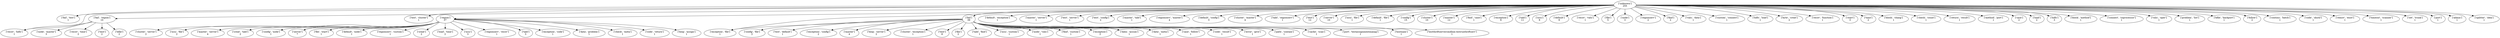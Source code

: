 strict digraph  {
	"['unknown']
255" -> "['fail', 'test']
1";
	"['unknown']
255" -> "['fail', 'region']
10";
	"['unknown']
255" -> "['test', 'cluster']
1";
	"['unknown']
255" -> "['region']
37";
	"['unknown']
255" -> "['fail']
39";
	"['unknown']
255" -> "['default', 'exception']
1";
	"['unknown']
255" -> "['master', 'server']
1";
	"['unknown']
255" -> "['test', 'server']
1";
	"['unknown']
255" -> "['test', 'config']
2";
	"['unknown']
255" -> "['master', 'tabl']
1";
	"['unknown']
255" -> "['regionserv', 'master']
4";
	"['unknown']
255" -> "['default', 'config']
3";
	"['unknown']
255" -> "['cluster', 'master']
4";
	"['unknown']
255" -> "['tabl', 'regionserv']
1";
	"['unknown']
255" -> "['test']
12";
	"['unknown']
255" -> "['server']
10";
	"['unknown']
255" -> "['exception', 'file']
1";
	"['unknown']
255" -> "['issu', 'file']
1";
	"['unknown']
255" -> "['default', 'file']
1";
	"['unknown']
255" -> "['config']
15";
	"['unknown']
255" -> "['cluster']
10";
	"['unknown']
255" -> "['master']
12";
	"['unknown']
255" -> "['find', 'case']
1";
	"['unknown']
255" -> "['exception']
6";
	"['unknown']
255" -> "['tabl']
11";
	"['unknown']
255" -> "['issu']
9";
	"['unknown']
255" -> "['default']
9";
	"['unknown']
255" -> "['recov', 'valu']
1";
	"['unknown']
255" -> "['file']
5";
	"['unknown']
255" -> "['node']
3";
	"['unknown']
255" -> "['regionserv']
2";
	"['unknown']
255" -> "['find']
2";
	"['unknown']
255" -> "['valu', 'data']
1";
	"['unknown']
255" -> "['custom', 'connect']
1";
	"['unknown']
255" -> "['recov', 'hdfs']
1";
	"['unknown']
255" -> "['hdfs', 'load']
1";
	"['unknown']
255" -> "['byte', 'creat']
2";
	"['unknown']
255" -> "['recov', 'function']
1";
	"['unknown']
255" -> "['start']
3";
	"['unknown']
255" -> "['time']
2";
	"['unknown']
255" -> "['block', 'chang']
1";
	"['unknown']
255" -> "['check', 'count']
1";
	"['unknown']
255" -> "['return', 'result']
1";
	"['unknown']
255" -> "['method', 'port']
1";
	"['unknown']
255" -> "['case']
2";
	"['unknown']
255" -> "['load']
2";
	"['unknown']
255" -> "['hdfs']
3";
	"['unknown']
255" -> "['block', 'method']
1";
	"['unknown']
255" -> "['connect', 'coprocessor']
1";
	"['unknown']
255" -> "['valu', 'oper']
1";
	"['unknown']
255" -> "['problem', 'list']
1";
	"['unknown']
255" -> "['hfile', 'backport']
1";
	"['unknown']
255" -> "['follow']
2";
	"['unknown']
255" -> "['continu', 'batch']
1";
	"['unknown']
255" -> "['code', 'zkutil']
1";
	"['unknown']
255" -> "['remov', 'exist']
1";
	"['unknown']
255" -> "['timeout', 'scanner']
1";
	"['unknown']
255" -> "['set', 'trunk']
1";
	"['unknown']
255" -> "['port']
1";
	"['unknown']
255" -> "['admin']
1";
	"['unknown']
255" -> "['splitter', 'idea']
1";
	"['fail', 'region']
10" -> "['recov', 'hdfs']
1";
	"['fail', 'region']
10" -> "['node', 'master']
3";
	"['fail', 'region']
10" -> "['recov', 'time']
2";
	"['fail', 'region']
10" -> "['test']
2";
	"['fail', 'region']
10" -> "['hfile']
2";
	"['region']
37" -> "['cluster', 'server']
2";
	"['region']
37" -> "['issu', 'file']
2";
	"['region']
37" -> "['master', 'server']
4";
	"['region']
37" -> "['creat', 'tabl']
2";
	"['region']
37" -> "['config', 'node']
1";
	"['region']
37" -> "['server']
7";
	"['region']
37" -> "['file', 'start']
1";
	"['region']
37" -> "['default', 'node']
1";
	"['region']
37" -> "['regionserv', 'custom']
1";
	"['region']
37" -> "['creat']
2";
	"['region']
37" -> "['load', 'time']
2";
	"['region']
37" -> "['issu']
3";
	"['region']
37" -> "['regionserv', 'recov']
1";
	"['region']
37" -> "['tabl']
3";
	"['region']
37" -> "['exception', 'code']
1";
	"['region']
37" -> "['data', 'problem']
1";
	"['region']
37" -> "['check', 'meta']
1";
	"['region']
37" -> "['code', 'return']
1";
	"['region']
37" -> "['hlog', 'assign']
1";
	"['fail']
39" -> "['exception', 'file']
1";
	"['fail']
39" -> "['config', 'file']
2";
	"['fail']
39" -> "['test', 'default']
1";
	"['fail']
39" -> "['exception', 'config']
2";
	"['fail']
39" -> "['master']
4";
	"['fail']
39" -> "['hlog', 'server']
2";
	"['fail']
39" -> "['cluster', 'exception']
1";
	"['fail']
39" -> "['test']
8";
	"['fail']
39" -> "['file']
2";
	"['fail']
39" -> "['tabl', 'find']
1";
	"['fail']
39" -> "['issu', 'custom']
1";
	"['fail']
39" -> "['node', 'valu']
1";
	"['fail']
39" -> "['find', 'custom']
1";
	"['fail']
39" -> "['exception']
2";
	"['fail']
39" -> "['data', 'assum']
1";
	"['fail']
39" -> "['data', 'meta']
1";
	"['fail']
39" -> "['case', 'follow']
1";
	"['fail']
39" -> "['code', 'result']
1";
	"['fail']
39" -> "['error', 'give']
1";
	"['fail']
39" -> "['path', 'contain']
1";
	"['fail']
39" -> "['cache', 'scan']
1";
	"['fail']
39" -> "['port', 'testassignmentmanag']
1";
	"['fail']
39" -> "['hostnam']
1";
	"['fail']
39" -> "['testthriftservercmdline.testrunthriftserv']
1";
}
